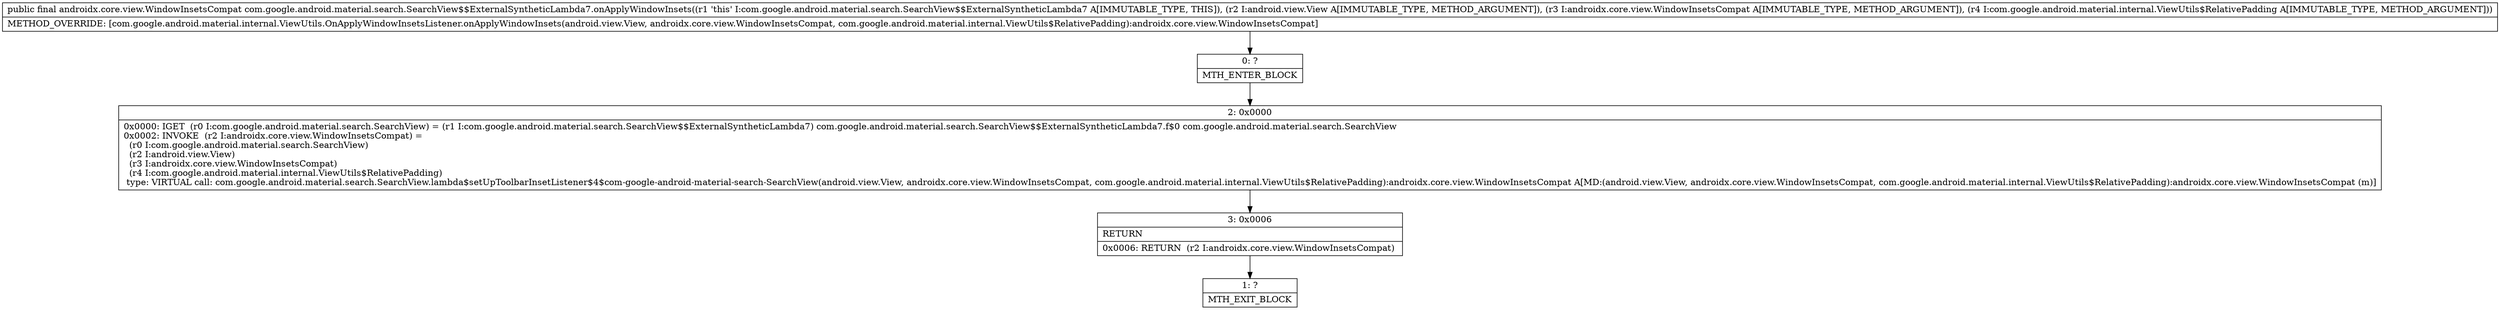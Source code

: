 digraph "CFG forcom.google.android.material.search.SearchView$$ExternalSyntheticLambda7.onApplyWindowInsets(Landroid\/view\/View;Landroidx\/core\/view\/WindowInsetsCompat;Lcom\/google\/android\/material\/internal\/ViewUtils$RelativePadding;)Landroidx\/core\/view\/WindowInsetsCompat;" {
Node_0 [shape=record,label="{0\:\ ?|MTH_ENTER_BLOCK\l}"];
Node_2 [shape=record,label="{2\:\ 0x0000|0x0000: IGET  (r0 I:com.google.android.material.search.SearchView) = (r1 I:com.google.android.material.search.SearchView$$ExternalSyntheticLambda7) com.google.android.material.search.SearchView$$ExternalSyntheticLambda7.f$0 com.google.android.material.search.SearchView \l0x0002: INVOKE  (r2 I:androidx.core.view.WindowInsetsCompat) = \l  (r0 I:com.google.android.material.search.SearchView)\l  (r2 I:android.view.View)\l  (r3 I:androidx.core.view.WindowInsetsCompat)\l  (r4 I:com.google.android.material.internal.ViewUtils$RelativePadding)\l type: VIRTUAL call: com.google.android.material.search.SearchView.lambda$setUpToolbarInsetListener$4$com\-google\-android\-material\-search\-SearchView(android.view.View, androidx.core.view.WindowInsetsCompat, com.google.android.material.internal.ViewUtils$RelativePadding):androidx.core.view.WindowInsetsCompat A[MD:(android.view.View, androidx.core.view.WindowInsetsCompat, com.google.android.material.internal.ViewUtils$RelativePadding):androidx.core.view.WindowInsetsCompat (m)]\l}"];
Node_3 [shape=record,label="{3\:\ 0x0006|RETURN\l|0x0006: RETURN  (r2 I:androidx.core.view.WindowInsetsCompat) \l}"];
Node_1 [shape=record,label="{1\:\ ?|MTH_EXIT_BLOCK\l}"];
MethodNode[shape=record,label="{public final androidx.core.view.WindowInsetsCompat com.google.android.material.search.SearchView$$ExternalSyntheticLambda7.onApplyWindowInsets((r1 'this' I:com.google.android.material.search.SearchView$$ExternalSyntheticLambda7 A[IMMUTABLE_TYPE, THIS]), (r2 I:android.view.View A[IMMUTABLE_TYPE, METHOD_ARGUMENT]), (r3 I:androidx.core.view.WindowInsetsCompat A[IMMUTABLE_TYPE, METHOD_ARGUMENT]), (r4 I:com.google.android.material.internal.ViewUtils$RelativePadding A[IMMUTABLE_TYPE, METHOD_ARGUMENT]))  | METHOD_OVERRIDE: [com.google.android.material.internal.ViewUtils.OnApplyWindowInsetsListener.onApplyWindowInsets(android.view.View, androidx.core.view.WindowInsetsCompat, com.google.android.material.internal.ViewUtils$RelativePadding):androidx.core.view.WindowInsetsCompat]\l}"];
MethodNode -> Node_0;Node_0 -> Node_2;
Node_2 -> Node_3;
Node_3 -> Node_1;
}

